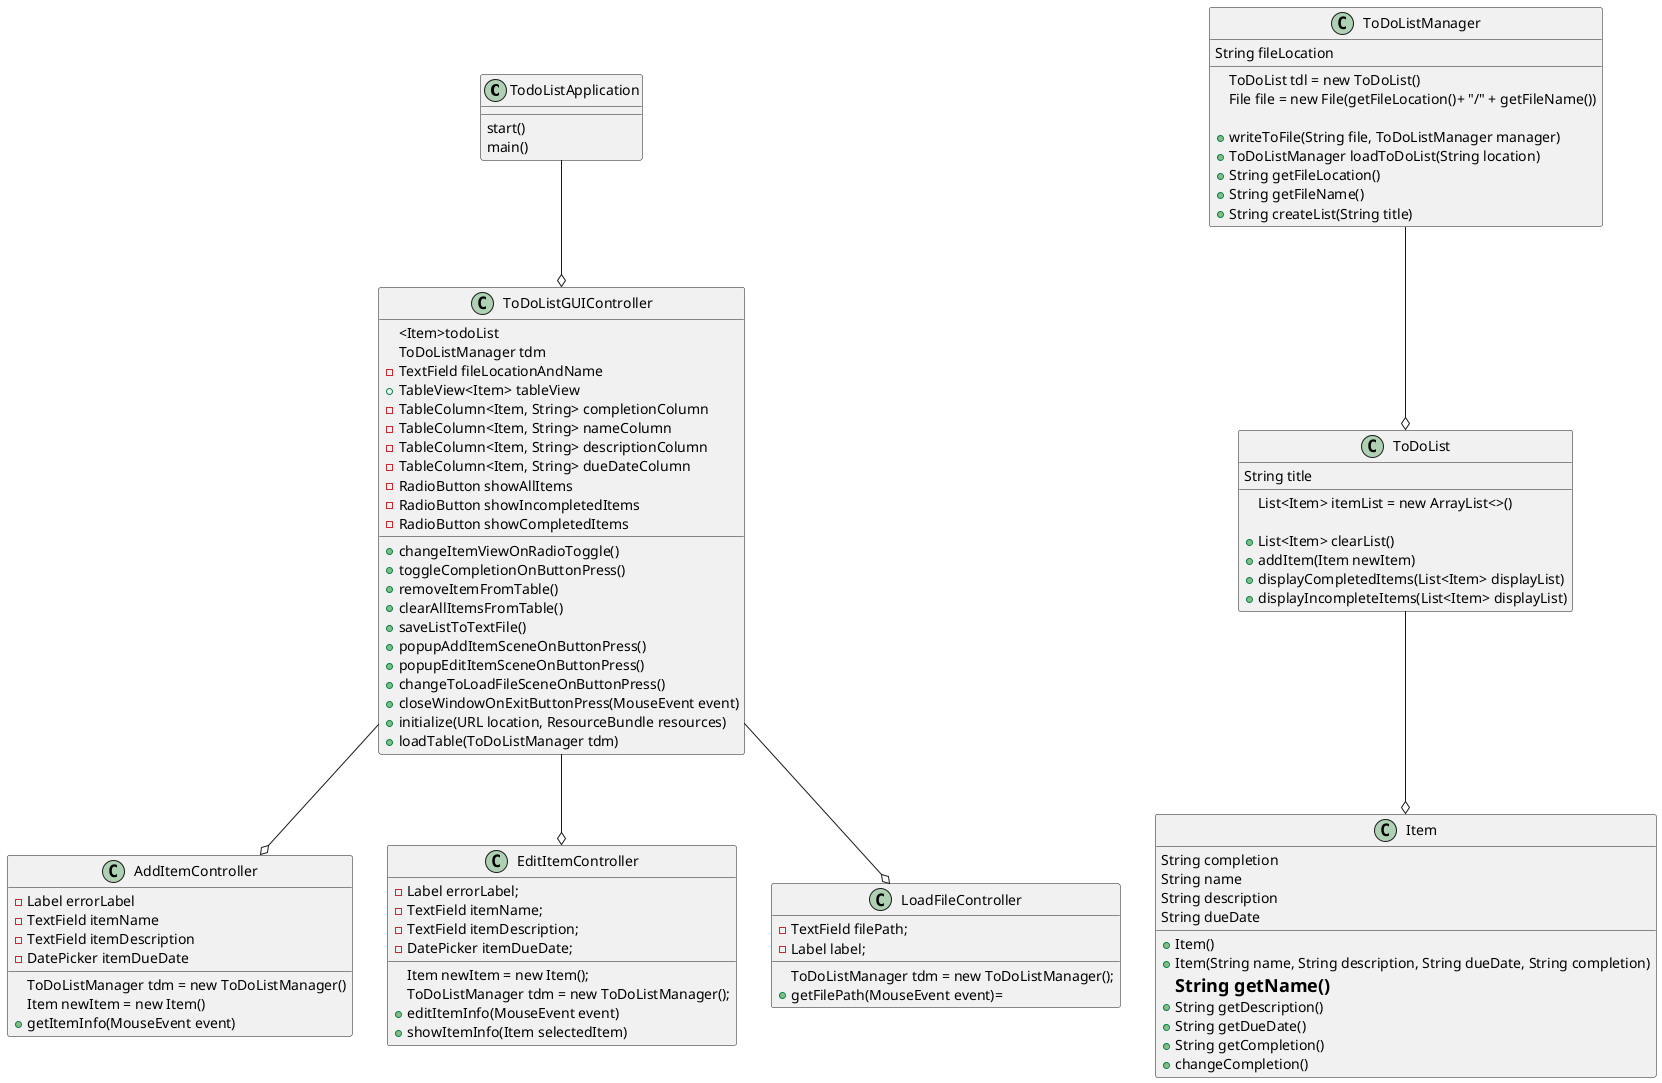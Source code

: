 @startuml
class TodoListApplication {
    start()
    main()
}

class ToDoListManager {
ToDoList tdl = new ToDoList()
    String fileLocation
    File file = new File(getFileLocation()+ "/" + getFileName())

    +writeToFile(String file, ToDoListManager manager)
    +ToDoListManager loadToDoList(String location)
    +String getFileLocation()
    +String getFileName()
    +String createList(String title)
}

class ToDoList {
String title
    List<Item> itemList = new ArrayList<>()

    +List<Item> clearList()
    +addItem(Item newItem)
    +displayCompletedItems(List<Item> displayList)
    +displayIncompleteItems(List<Item> displayList)
}

class Item {
        String completion
        String name
        String description
        String dueDate

        +Item()
        +Item(String name, String description, String dueDate, String completion)
        =String getName()
        +String getDescription()
        +String getDueDate()
        +String getCompletion()
        +changeCompletion()
}
TodoListApplication --o ToDoListGUIController
ToDoListManager --o ToDoList
ToDoList --o Item

class ToDoListGUIController {

    <Item>todoList
    ToDoListManager tdm
    -TextField fileLocationAndName
    +TableView<Item> tableView
    -TableColumn<Item, String> completionColumn
    -TableColumn<Item, String> nameColumn
    -TableColumn<Item, String> descriptionColumn
    -TableColumn<Item, String> dueDateColumn
    -RadioButton showAllItems
    -RadioButton showIncompletedItems
    -RadioButton showCompletedItems

    +changeItemViewOnRadioToggle()
    +toggleCompletionOnButtonPress()
    +removeItemFromTable()
    +clearAllItemsFromTable()
    +saveListToTextFile()
    +popupAddItemSceneOnButtonPress()
    +popupEditItemSceneOnButtonPress()
    +changeToLoadFileSceneOnButtonPress()
    +closeWindowOnExitButtonPress(MouseEvent event)
    +initialize(URL location, ResourceBundle resources)
    +loadTable(ToDoListManager tdm)
}

class AddItemController {
    ToDoListManager tdm = new ToDoListManager()
    Item newItem = new Item()
    -Label errorLabel
    -TextField itemName
    -TextField itemDescription
    -DatePicker itemDueDate

    +getItemInfo(MouseEvent event)
}

class EditItemController {
    Item newItem = new Item();
    ToDoListManager tdm = new ToDoListManager();
    -Label errorLabel;
    -TextField itemName;
    -TextField itemDescription;
    -DatePicker itemDueDate;

    +editItemInfo(MouseEvent event)
    +showItemInfo(Item selectedItem)
}

class LoadFileController {
    ToDoListManager tdm = new ToDoListManager();
    -TextField filePath;
    -Label label;

    +getFilePath(MouseEvent event)=
}

ToDoListGUIController --o LoadFileController
ToDoListGUIController --o AddItemController
ToDoListGUIController --o EditItemController


@enduml